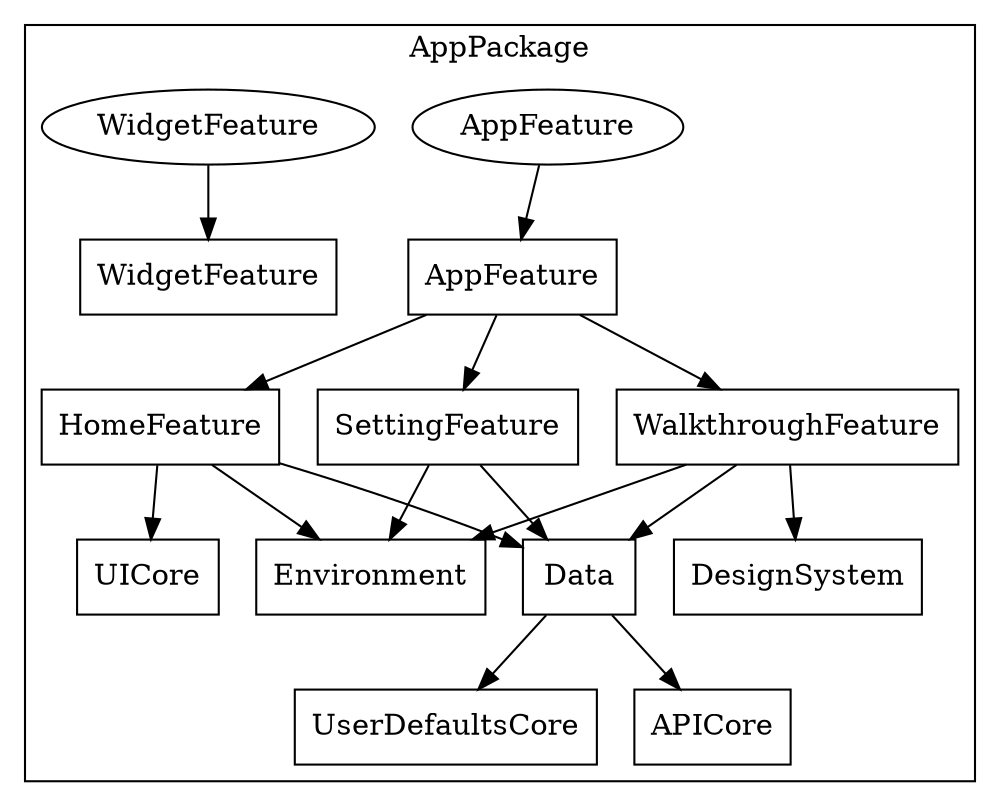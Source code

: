 digraph g {
  layout=dot
  rankdir=TB

  subgraph cluster_package_AppPackage {
    label="AppPackage"
    packageProduct_AppFeature [label="AppFeature", shape=ellipse]
    target_AppFeature [label="AppFeature", shape=box]
    packageProduct_WidgetFeature [label="WidgetFeature", shape=ellipse]
    target_WidgetFeature [label="WidgetFeature", shape=box]
    target_HomeFeature [label="HomeFeature", shape=box]
    target_SettingFeature [label="SettingFeature", shape=box]
    target_WalkthroughFeature [label="WalkthroughFeature", shape=box]
    target_DesignSystem [label="DesignSystem", shape=box]
    target_Environment [label="Environment", shape=box]
    target_Data [label="Data", shape=box]
    target_UICore [label="UICore", shape=box]
    target_UserDefaultsCore [label="UserDefaultsCore", shape=box]
    target_APICore [label="APICore", shape=box]
  }

  packageProduct_AppFeature -> target_AppFeature
  packageProduct_WidgetFeature -> target_WidgetFeature
  target_AppFeature -> target_HomeFeature
  target_AppFeature -> target_SettingFeature
  target_AppFeature -> target_WalkthroughFeature
  target_HomeFeature -> target_Environment
  target_HomeFeature -> target_Data
  target_HomeFeature -> target_UICore
  target_SettingFeature -> target_Environment
  target_SettingFeature -> target_Data
  target_WalkthroughFeature -> target_DesignSystem
  target_WalkthroughFeature -> target_Environment
  target_WalkthroughFeature -> target_Data
  target_Data -> target_UserDefaultsCore
  target_Data -> target_APICore
}
